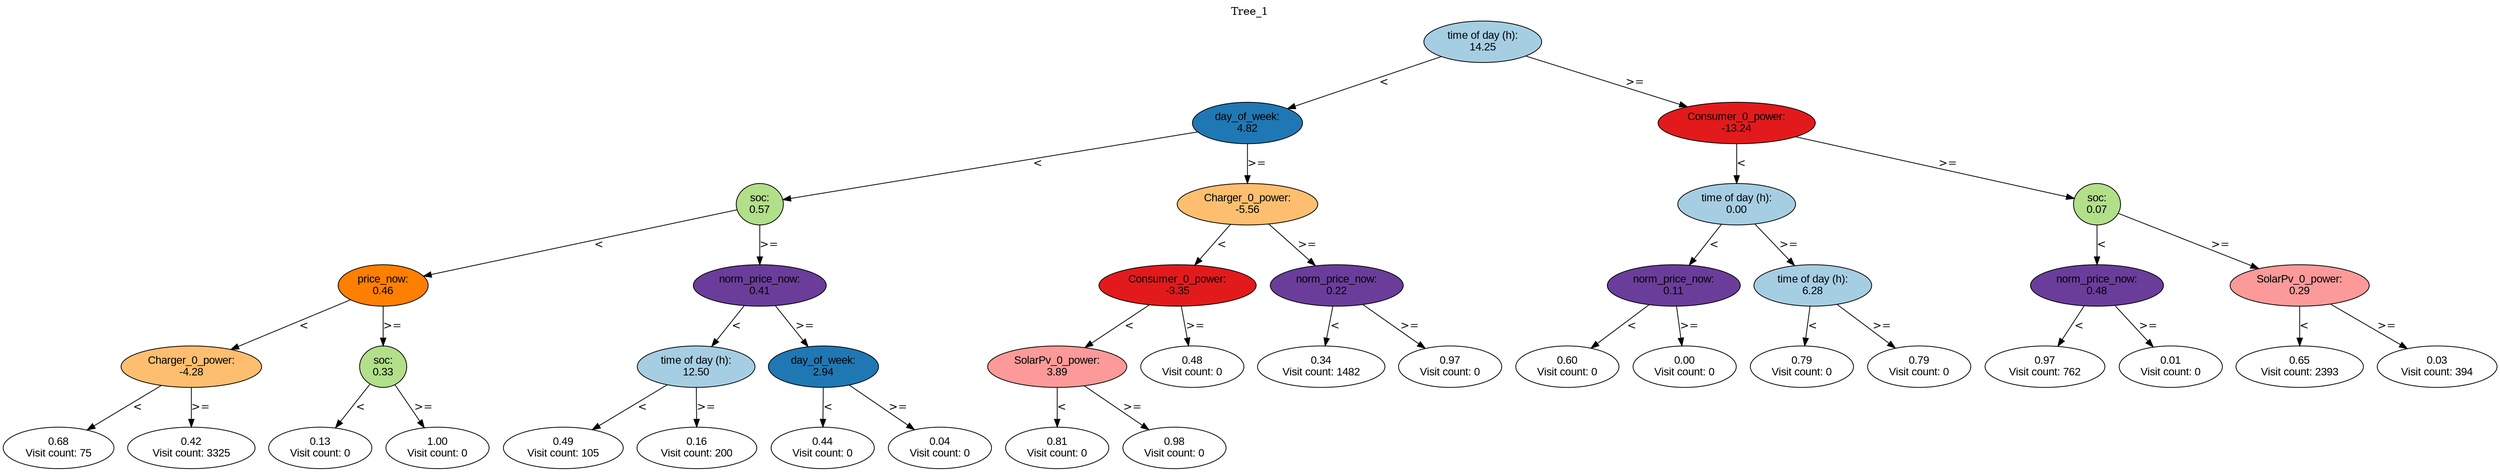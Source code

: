 digraph BST {
    node [fontname="Arial" style=filled colorscheme=paired12];
    0 [ label = "time of day (h):
14.25" fillcolor=1];
    1 [ label = "day_of_week:
4.82" fillcolor=2];
    2 [ label = "soc:
0.57" fillcolor=3];
    3 [ label = "price_now:
0.46" fillcolor=8];
    4 [ label = "Charger_0_power:
-4.28" fillcolor=7];
    5 [ label = "0.68
Visit count: 75" fillcolor=white];
    6 [ label = "0.42
Visit count: 3325" fillcolor=white];
    7 [ label = "soc:
0.33" fillcolor=3];
    8 [ label = "0.13
Visit count: 0" fillcolor=white];
    9 [ label = "1.00
Visit count: 0" fillcolor=white];
    10 [ label = "norm_price_now:
0.41" fillcolor=10];
    11 [ label = "time of day (h):
12.50" fillcolor=1];
    12 [ label = "0.49
Visit count: 105" fillcolor=white];
    13 [ label = "0.16
Visit count: 200" fillcolor=white];
    14 [ label = "day_of_week:
2.94" fillcolor=2];
    15 [ label = "0.44
Visit count: 0" fillcolor=white];
    16 [ label = "0.04
Visit count: 0" fillcolor=white];
    17 [ label = "Charger_0_power:
-5.56" fillcolor=7];
    18 [ label = "Consumer_0_power:
-3.35" fillcolor=6];
    19 [ label = "SolarPv_0_power:
3.89" fillcolor=5];
    20 [ label = "0.81
Visit count: 0" fillcolor=white];
    21 [ label = "0.98
Visit count: 0" fillcolor=white];
    22 [ label = "0.48
Visit count: 0" fillcolor=white];
    23 [ label = "norm_price_now:
0.22" fillcolor=10];
    24 [ label = "0.34
Visit count: 1482" fillcolor=white];
    25 [ label = "0.97
Visit count: 0" fillcolor=white];
    26 [ label = "Consumer_0_power:
-13.24" fillcolor=6];
    27 [ label = "time of day (h):
0.00" fillcolor=1];
    28 [ label = "norm_price_now:
0.11" fillcolor=10];
    29 [ label = "0.60
Visit count: 0" fillcolor=white];
    30 [ label = "0.00
Visit count: 0" fillcolor=white];
    31 [ label = "time of day (h):
6.28" fillcolor=1];
    32 [ label = "0.79
Visit count: 0" fillcolor=white];
    33 [ label = "0.79
Visit count: 0" fillcolor=white];
    34 [ label = "soc:
0.07" fillcolor=3];
    35 [ label = "norm_price_now:
0.48" fillcolor=10];
    36 [ label = "0.97
Visit count: 762" fillcolor=white];
    37 [ label = "0.01
Visit count: 0" fillcolor=white];
    38 [ label = "SolarPv_0_power:
0.29" fillcolor=5];
    39 [ label = "0.65
Visit count: 2393" fillcolor=white];
    40 [ label = "0.03
Visit count: 394" fillcolor=white];

    0  -> 1[ label = "<"];
    0  -> 26[ label = ">="];
    1  -> 2[ label = "<"];
    1  -> 17[ label = ">="];
    2  -> 3[ label = "<"];
    2  -> 10[ label = ">="];
    3  -> 4[ label = "<"];
    3  -> 7[ label = ">="];
    4  -> 5[ label = "<"];
    4  -> 6[ label = ">="];
    7  -> 8[ label = "<"];
    7  -> 9[ label = ">="];
    10  -> 11[ label = "<"];
    10  -> 14[ label = ">="];
    11  -> 12[ label = "<"];
    11  -> 13[ label = ">="];
    14  -> 15[ label = "<"];
    14  -> 16[ label = ">="];
    17  -> 18[ label = "<"];
    17  -> 23[ label = ">="];
    18  -> 19[ label = "<"];
    18  -> 22[ label = ">="];
    19  -> 20[ label = "<"];
    19  -> 21[ label = ">="];
    23  -> 24[ label = "<"];
    23  -> 25[ label = ">="];
    26  -> 27[ label = "<"];
    26  -> 34[ label = ">="];
    27  -> 28[ label = "<"];
    27  -> 31[ label = ">="];
    28  -> 29[ label = "<"];
    28  -> 30[ label = ">="];
    31  -> 32[ label = "<"];
    31  -> 33[ label = ">="];
    34  -> 35[ label = "<"];
    34  -> 38[ label = ">="];
    35  -> 36[ label = "<"];
    35  -> 37[ label = ">="];
    38  -> 39[ label = "<"];
    38  -> 40[ label = ">="];

    labelloc="t";
    label="Tree_1";
}